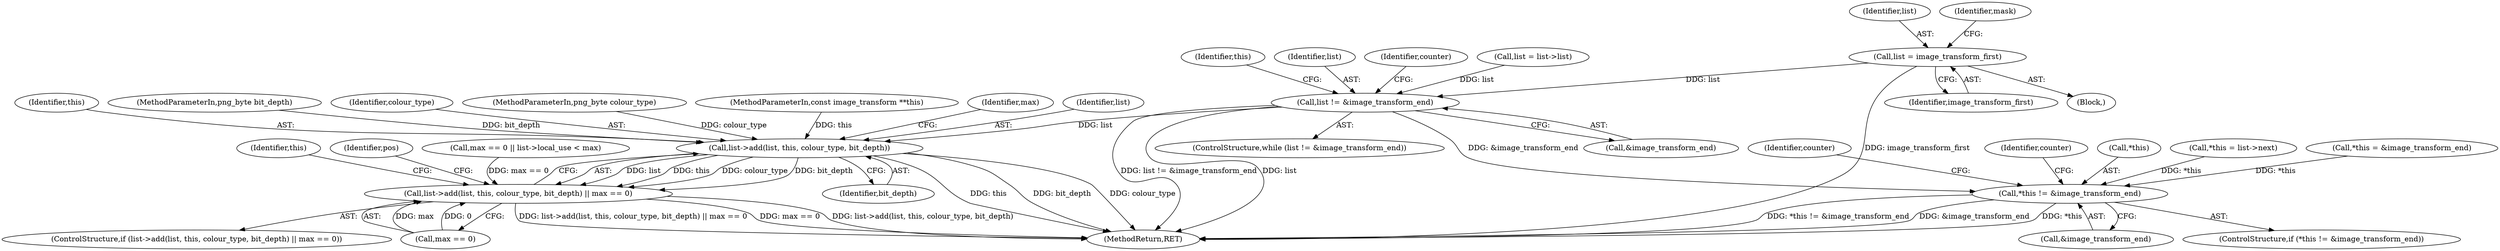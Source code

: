 digraph "0_Android_9d4853418ab2f754c2b63e091c29c5529b8b86ca_53@pointer" {
"1000167" [label="(Call,list = image_transform_first)"];
"1000174" [label="(Call,list != &image_transform_end)"];
"1000202" [label="(Call,list->add(list, this, colour_type, bit_depth))"];
"1000201" [label="(Call,list->add(list, this, colour_type, bit_depth) || max == 0)"];
"1000258" [label="(Call,*this != &image_transform_end)"];
"1000268" [label="(Identifier,counter)"];
"1000206" [label="(Identifier,bit_depth)"];
"1000204" [label="(Identifier,this)"];
"1000235" [label="(Identifier,this)"];
"1000264" [label="(Identifier,counter)"];
"1000167" [label="(Call,list = image_transform_first)"];
"1000120" [label="(MethodParameterIn,png_byte bit_depth)"];
"1000205" [label="(Identifier,colour_type)"];
"1000174" [label="(Call,list != &image_transform_end)"];
"1000119" [label="(MethodParameterIn,png_byte colour_type)"];
"1000213" [label="(Identifier,pos)"];
"1000258" [label="(Call,*this != &image_transform_end)"];
"1000113" [label="(MethodParameterIn,const image_transform **this)"];
"1000207" [label="(Call,max == 0)"];
"1000173" [label="(ControlStructure,while (list != &image_transform_end))"];
"1000123" [label="(Block,)"];
"1000190" [label="(Call,max == 0 || list->local_use < max)"];
"1000260" [label="(Identifier,this)"];
"1000208" [label="(Identifier,max)"];
"1000168" [label="(Identifier,list)"];
"1000176" [label="(Call,&image_transform_end)"];
"1000257" [label="(ControlStructure,if (*this != &image_transform_end))"];
"1000272" [label="(MethodReturn,RET)"];
"1000200" [label="(ControlStructure,if (list->add(list, this, colour_type, bit_depth) || max == 0))"];
"1000175" [label="(Identifier,list)"];
"1000259" [label="(Call,*this)"];
"1000183" [label="(Identifier,counter)"];
"1000201" [label="(Call,list->add(list, this, colour_type, bit_depth) || max == 0)"];
"1000261" [label="(Call,&image_transform_end)"];
"1000203" [label="(Identifier,list)"];
"1000252" [label="(Call,list = list->list)"];
"1000233" [label="(Call,*this = list->next)"];
"1000171" [label="(Identifier,mask)"];
"1000169" [label="(Identifier,image_transform_first)"];
"1000202" [label="(Call,list->add(list, this, colour_type, bit_depth))"];
"1000162" [label="(Call,*this = &image_transform_end)"];
"1000167" -> "1000123"  [label="AST: "];
"1000167" -> "1000169"  [label="CFG: "];
"1000168" -> "1000167"  [label="AST: "];
"1000169" -> "1000167"  [label="AST: "];
"1000171" -> "1000167"  [label="CFG: "];
"1000167" -> "1000272"  [label="DDG: image_transform_first"];
"1000167" -> "1000174"  [label="DDG: list"];
"1000174" -> "1000173"  [label="AST: "];
"1000174" -> "1000176"  [label="CFG: "];
"1000175" -> "1000174"  [label="AST: "];
"1000176" -> "1000174"  [label="AST: "];
"1000183" -> "1000174"  [label="CFG: "];
"1000260" -> "1000174"  [label="CFG: "];
"1000174" -> "1000272"  [label="DDG: list != &image_transform_end"];
"1000174" -> "1000272"  [label="DDG: list"];
"1000252" -> "1000174"  [label="DDG: list"];
"1000174" -> "1000202"  [label="DDG: list"];
"1000174" -> "1000258"  [label="DDG: &image_transform_end"];
"1000202" -> "1000201"  [label="AST: "];
"1000202" -> "1000206"  [label="CFG: "];
"1000203" -> "1000202"  [label="AST: "];
"1000204" -> "1000202"  [label="AST: "];
"1000205" -> "1000202"  [label="AST: "];
"1000206" -> "1000202"  [label="AST: "];
"1000208" -> "1000202"  [label="CFG: "];
"1000201" -> "1000202"  [label="CFG: "];
"1000202" -> "1000272"  [label="DDG: bit_depth"];
"1000202" -> "1000272"  [label="DDG: colour_type"];
"1000202" -> "1000272"  [label="DDG: this"];
"1000202" -> "1000201"  [label="DDG: list"];
"1000202" -> "1000201"  [label="DDG: this"];
"1000202" -> "1000201"  [label="DDG: colour_type"];
"1000202" -> "1000201"  [label="DDG: bit_depth"];
"1000113" -> "1000202"  [label="DDG: this"];
"1000119" -> "1000202"  [label="DDG: colour_type"];
"1000120" -> "1000202"  [label="DDG: bit_depth"];
"1000201" -> "1000200"  [label="AST: "];
"1000201" -> "1000207"  [label="CFG: "];
"1000207" -> "1000201"  [label="AST: "];
"1000213" -> "1000201"  [label="CFG: "];
"1000235" -> "1000201"  [label="CFG: "];
"1000201" -> "1000272"  [label="DDG: list->add(list, this, colour_type, bit_depth) || max == 0"];
"1000201" -> "1000272"  [label="DDG: max == 0"];
"1000201" -> "1000272"  [label="DDG: list->add(list, this, colour_type, bit_depth)"];
"1000190" -> "1000201"  [label="DDG: max == 0"];
"1000207" -> "1000201"  [label="DDG: max"];
"1000207" -> "1000201"  [label="DDG: 0"];
"1000258" -> "1000257"  [label="AST: "];
"1000258" -> "1000261"  [label="CFG: "];
"1000259" -> "1000258"  [label="AST: "];
"1000261" -> "1000258"  [label="AST: "];
"1000264" -> "1000258"  [label="CFG: "];
"1000268" -> "1000258"  [label="CFG: "];
"1000258" -> "1000272"  [label="DDG: *this"];
"1000258" -> "1000272"  [label="DDG: *this != &image_transform_end"];
"1000258" -> "1000272"  [label="DDG: &image_transform_end"];
"1000233" -> "1000258"  [label="DDG: *this"];
"1000162" -> "1000258"  [label="DDG: *this"];
}
